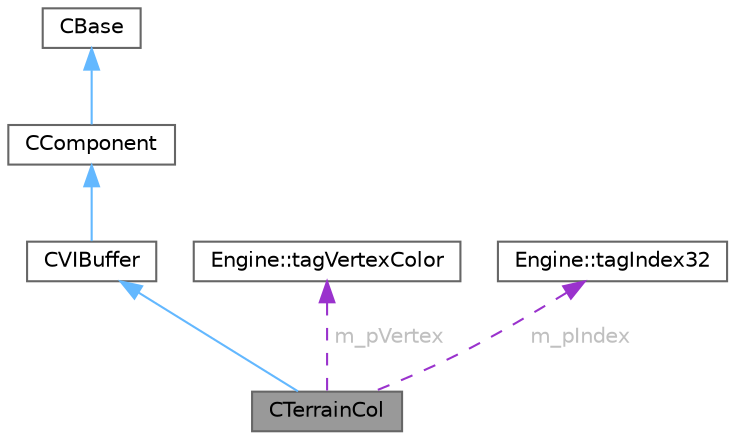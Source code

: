digraph "CTerrainCol"
{
 // LATEX_PDF_SIZE
  bgcolor="transparent";
  edge [fontname=Helvetica,fontsize=10,labelfontname=Helvetica,labelfontsize=10];
  node [fontname=Helvetica,fontsize=10,shape=box,height=0.2,width=0.4];
  Node1 [id="Node000001",label="CTerrainCol",height=0.2,width=0.4,color="gray40", fillcolor="grey60", style="filled", fontcolor="black",tooltip=" "];
  Node2 -> Node1 [id="edge1_Node000001_Node000002",dir="back",color="steelblue1",style="solid",tooltip=" "];
  Node2 [id="Node000002",label="CVIBuffer",height=0.2,width=0.4,color="gray40", fillcolor="white", style="filled",URL="$class_c_v_i_buffer.html",tooltip=" "];
  Node3 -> Node2 [id="edge2_Node000002_Node000003",dir="back",color="steelblue1",style="solid",tooltip=" "];
  Node3 [id="Node000003",label="CComponent",height=0.2,width=0.4,color="gray40", fillcolor="white", style="filled",URL="$class_c_component.html",tooltip=" "];
  Node4 -> Node3 [id="edge3_Node000003_Node000004",dir="back",color="steelblue1",style="solid",tooltip=" "];
  Node4 [id="Node000004",label="CBase",height=0.2,width=0.4,color="gray40", fillcolor="white", style="filled",tooltip=" "];
  Node5 -> Node1 [id="edge4_Node000001_Node000005",dir="back",color="darkorchid3",style="dashed",tooltip=" ",label=<<TABLE CELLBORDER="0" BORDER="0"><TR><TD VALIGN="top" ALIGN="LEFT" CELLPADDING="1" CELLSPACING="0">m_pVertex</TD></TR>
</TABLE>> ,fontcolor="grey" ];
  Node5 [id="Node000005",label="Engine::tagVertexColor",height=0.2,width=0.4,color="gray40", fillcolor="white", style="filled",URL="$struct_engine_1_1tag_vertex_color.html",tooltip=" "];
  Node6 -> Node1 [id="edge5_Node000001_Node000006",dir="back",color="darkorchid3",style="dashed",tooltip=" ",label=<<TABLE CELLBORDER="0" BORDER="0"><TR><TD VALIGN="top" ALIGN="LEFT" CELLPADDING="1" CELLSPACING="0">m_pIndex</TD></TR>
</TABLE>> ,fontcolor="grey" ];
  Node6 [id="Node000006",label="Engine::tagIndex32",height=0.2,width=0.4,color="gray40", fillcolor="white", style="filled",URL="$struct_engine_1_1tag_index32.html",tooltip=" "];
}
